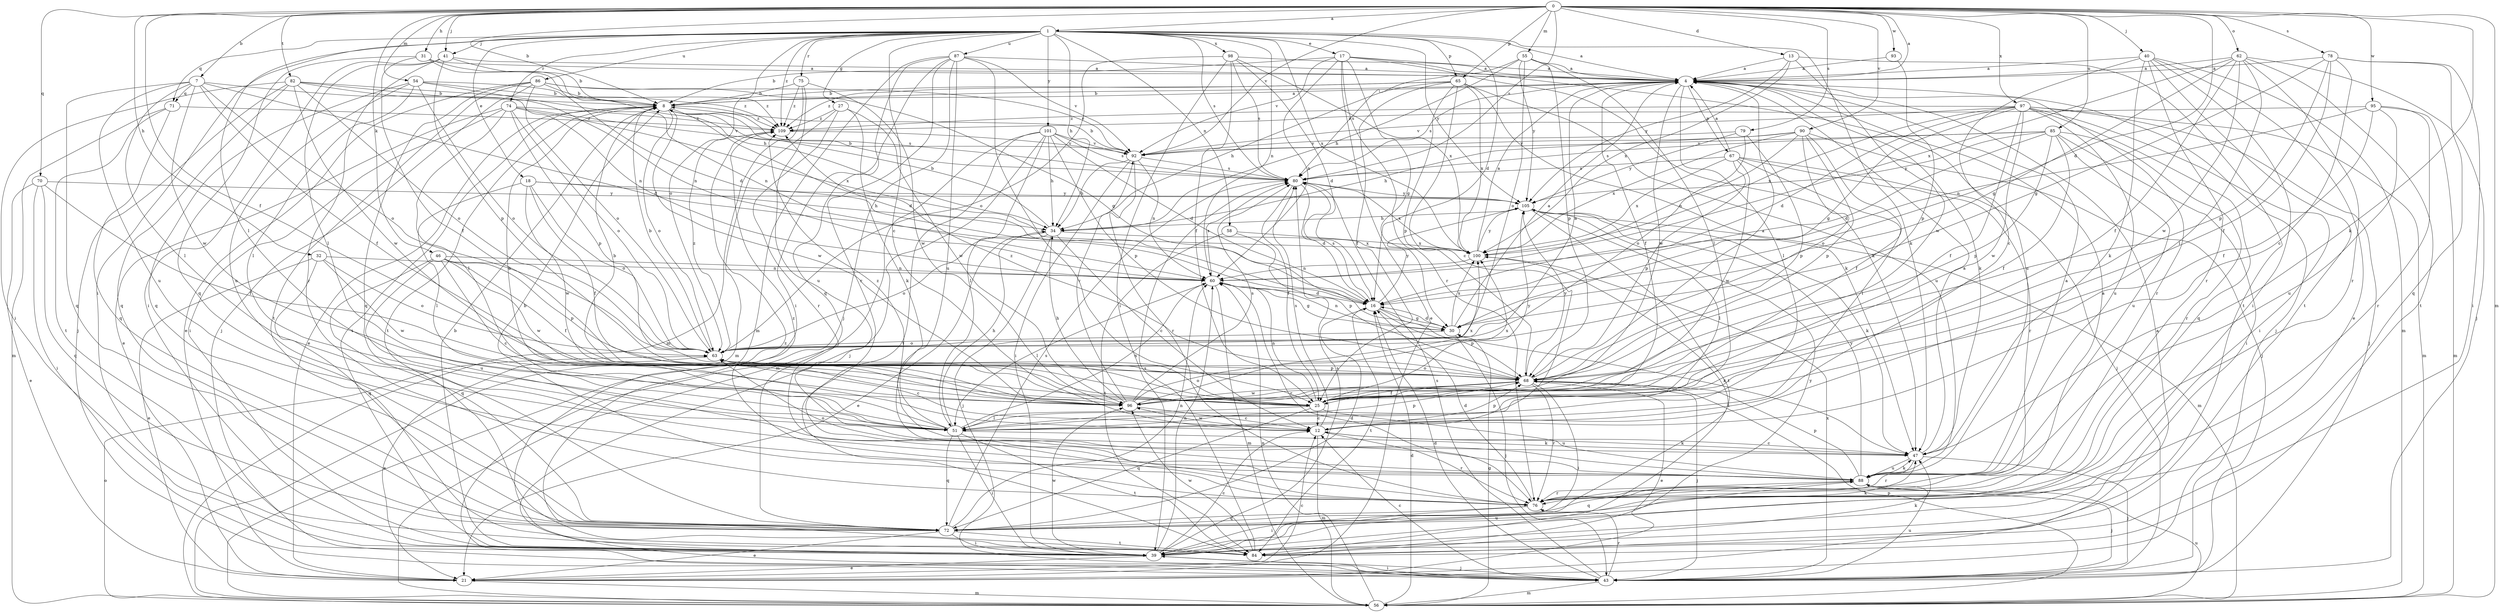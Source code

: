 strict digraph  {
0;
1;
4;
7;
8;
12;
13;
16;
17;
18;
21;
25;
27;
30;
31;
32;
34;
39;
40;
41;
43;
46;
47;
51;
54;
55;
56;
58;
60;
62;
63;
65;
67;
68;
70;
71;
72;
74;
75;
76;
78;
79;
80;
82;
84;
85;
86;
87;
88;
90;
92;
93;
95;
96;
97;
98;
100;
101;
105;
109;
0 -> 1  [label=a];
0 -> 4  [label=a];
0 -> 7  [label=b];
0 -> 8  [label=b];
0 -> 13  [label=d];
0 -> 16  [label=d];
0 -> 25  [label=f];
0 -> 31  [label=h];
0 -> 32  [label=h];
0 -> 40  [label=j];
0 -> 41  [label=j];
0 -> 46  [label=k];
0 -> 47  [label=k];
0 -> 54  [label=m];
0 -> 55  [label=m];
0 -> 56  [label=m];
0 -> 62  [label=o];
0 -> 65  [label=p];
0 -> 70  [label=q];
0 -> 78  [label=s];
0 -> 79  [label=s];
0 -> 80  [label=s];
0 -> 82  [label=t];
0 -> 85  [label=u];
0 -> 90  [label=v];
0 -> 92  [label=v];
0 -> 93  [label=w];
0 -> 95  [label=w];
0 -> 97  [label=x];
1 -> 4  [label=a];
1 -> 12  [label=c];
1 -> 16  [label=d];
1 -> 17  [label=e];
1 -> 18  [label=e];
1 -> 27  [label=g];
1 -> 34  [label=h];
1 -> 39  [label=i];
1 -> 41  [label=j];
1 -> 47  [label=k];
1 -> 51  [label=l];
1 -> 58  [label=n];
1 -> 60  [label=n];
1 -> 63  [label=o];
1 -> 65  [label=p];
1 -> 71  [label=q];
1 -> 74  [label=r];
1 -> 75  [label=r];
1 -> 80  [label=s];
1 -> 86  [label=u];
1 -> 87  [label=u];
1 -> 98  [label=x];
1 -> 100  [label=x];
1 -> 101  [label=y];
1 -> 105  [label=y];
1 -> 109  [label=z];
4 -> 8  [label=b];
4 -> 25  [label=f];
4 -> 43  [label=j];
4 -> 47  [label=k];
4 -> 51  [label=l];
4 -> 67  [label=p];
4 -> 76  [label=r];
4 -> 80  [label=s];
4 -> 96  [label=w];
7 -> 16  [label=d];
7 -> 25  [label=f];
7 -> 51  [label=l];
7 -> 60  [label=n];
7 -> 63  [label=o];
7 -> 71  [label=q];
7 -> 72  [label=q];
7 -> 88  [label=u];
7 -> 96  [label=w];
8 -> 4  [label=a];
8 -> 16  [label=d];
8 -> 21  [label=e];
8 -> 39  [label=i];
8 -> 63  [label=o];
8 -> 80  [label=s];
8 -> 84  [label=t];
8 -> 96  [label=w];
8 -> 109  [label=z];
12 -> 47  [label=k];
12 -> 56  [label=m];
12 -> 68  [label=p];
12 -> 76  [label=r];
12 -> 80  [label=s];
12 -> 96  [label=w];
13 -> 4  [label=a];
13 -> 84  [label=t];
13 -> 96  [label=w];
13 -> 100  [label=x];
13 -> 105  [label=y];
16 -> 30  [label=g];
16 -> 47  [label=k];
16 -> 68  [label=p];
16 -> 80  [label=s];
16 -> 84  [label=t];
16 -> 105  [label=y];
17 -> 4  [label=a];
17 -> 8  [label=b];
17 -> 21  [label=e];
17 -> 30  [label=g];
17 -> 47  [label=k];
17 -> 60  [label=n];
17 -> 76  [label=r];
17 -> 88  [label=u];
17 -> 92  [label=v];
18 -> 25  [label=f];
18 -> 34  [label=h];
18 -> 51  [label=l];
18 -> 63  [label=o];
18 -> 96  [label=w];
18 -> 105  [label=y];
21 -> 4  [label=a];
21 -> 12  [label=c];
21 -> 56  [label=m];
25 -> 12  [label=c];
25 -> 51  [label=l];
25 -> 60  [label=n];
25 -> 63  [label=o];
25 -> 72  [label=q];
25 -> 88  [label=u];
25 -> 100  [label=x];
27 -> 47  [label=k];
27 -> 56  [label=m];
27 -> 76  [label=r];
27 -> 96  [label=w];
27 -> 109  [label=z];
30 -> 4  [label=a];
30 -> 16  [label=d];
30 -> 43  [label=j];
30 -> 60  [label=n];
30 -> 63  [label=o];
30 -> 100  [label=x];
31 -> 4  [label=a];
31 -> 16  [label=d];
31 -> 25  [label=f];
31 -> 34  [label=h];
31 -> 72  [label=q];
32 -> 21  [label=e];
32 -> 60  [label=n];
32 -> 63  [label=o];
32 -> 72  [label=q];
32 -> 96  [label=w];
34 -> 8  [label=b];
34 -> 12  [label=c];
34 -> 21  [label=e];
34 -> 43  [label=j];
34 -> 63  [label=o];
34 -> 100  [label=x];
39 -> 8  [label=b];
39 -> 12  [label=c];
39 -> 21  [label=e];
39 -> 43  [label=j];
39 -> 60  [label=n];
39 -> 80  [label=s];
39 -> 88  [label=u];
39 -> 96  [label=w];
40 -> 4  [label=a];
40 -> 12  [label=c];
40 -> 21  [label=e];
40 -> 39  [label=i];
40 -> 47  [label=k];
40 -> 56  [label=m];
40 -> 76  [label=r];
40 -> 84  [label=t];
41 -> 4  [label=a];
41 -> 8  [label=b];
41 -> 39  [label=i];
41 -> 51  [label=l];
41 -> 68  [label=p];
41 -> 76  [label=r];
43 -> 12  [label=c];
43 -> 16  [label=d];
43 -> 39  [label=i];
43 -> 56  [label=m];
43 -> 76  [label=r];
43 -> 80  [label=s];
43 -> 88  [label=u];
43 -> 100  [label=x];
46 -> 12  [label=c];
46 -> 25  [label=f];
46 -> 60  [label=n];
46 -> 68  [label=p];
46 -> 72  [label=q];
46 -> 88  [label=u];
46 -> 96  [label=w];
47 -> 4  [label=a];
47 -> 12  [label=c];
47 -> 43  [label=j];
47 -> 76  [label=r];
47 -> 88  [label=u];
51 -> 8  [label=b];
51 -> 34  [label=h];
51 -> 39  [label=i];
51 -> 47  [label=k];
51 -> 60  [label=n];
51 -> 68  [label=p];
51 -> 72  [label=q];
51 -> 84  [label=t];
51 -> 109  [label=z];
54 -> 8  [label=b];
54 -> 51  [label=l];
54 -> 60  [label=n];
54 -> 63  [label=o];
54 -> 72  [label=q];
54 -> 88  [label=u];
54 -> 109  [label=z];
55 -> 4  [label=a];
55 -> 34  [label=h];
55 -> 51  [label=l];
55 -> 63  [label=o];
55 -> 68  [label=p];
55 -> 80  [label=s];
55 -> 105  [label=y];
56 -> 16  [label=d];
56 -> 30  [label=g];
56 -> 60  [label=n];
56 -> 63  [label=o];
56 -> 68  [label=p];
56 -> 88  [label=u];
58 -> 68  [label=p];
58 -> 84  [label=t];
58 -> 100  [label=x];
60 -> 16  [label=d];
60 -> 30  [label=g];
60 -> 51  [label=l];
60 -> 56  [label=m];
60 -> 76  [label=r];
60 -> 80  [label=s];
62 -> 4  [label=a];
62 -> 25  [label=f];
62 -> 30  [label=g];
62 -> 43  [label=j];
62 -> 51  [label=l];
62 -> 76  [label=r];
62 -> 84  [label=t];
62 -> 96  [label=w];
62 -> 100  [label=x];
63 -> 4  [label=a];
63 -> 8  [label=b];
63 -> 12  [label=c];
63 -> 21  [label=e];
63 -> 68  [label=p];
63 -> 109  [label=z];
65 -> 8  [label=b];
65 -> 12  [label=c];
65 -> 25  [label=f];
65 -> 34  [label=h];
65 -> 47  [label=k];
65 -> 68  [label=p];
65 -> 88  [label=u];
65 -> 100  [label=x];
65 -> 109  [label=z];
67 -> 4  [label=a];
67 -> 43  [label=j];
67 -> 51  [label=l];
67 -> 68  [label=p];
67 -> 76  [label=r];
67 -> 80  [label=s];
67 -> 96  [label=w];
67 -> 100  [label=x];
68 -> 4  [label=a];
68 -> 21  [label=e];
68 -> 25  [label=f];
68 -> 39  [label=i];
68 -> 43  [label=j];
68 -> 63  [label=o];
68 -> 76  [label=r];
68 -> 96  [label=w];
68 -> 105  [label=y];
68 -> 109  [label=z];
70 -> 21  [label=e];
70 -> 25  [label=f];
70 -> 39  [label=i];
70 -> 72  [label=q];
70 -> 105  [label=y];
71 -> 56  [label=m];
71 -> 72  [label=q];
71 -> 84  [label=t];
71 -> 109  [label=z];
72 -> 16  [label=d];
72 -> 21  [label=e];
72 -> 39  [label=i];
72 -> 47  [label=k];
72 -> 60  [label=n];
72 -> 80  [label=s];
72 -> 84  [label=t];
74 -> 21  [label=e];
74 -> 39  [label=i];
74 -> 51  [label=l];
74 -> 63  [label=o];
74 -> 68  [label=p];
74 -> 92  [label=v];
74 -> 100  [label=x];
74 -> 109  [label=z];
75 -> 8  [label=b];
75 -> 56  [label=m];
75 -> 88  [label=u];
75 -> 96  [label=w];
75 -> 109  [label=z];
76 -> 4  [label=a];
76 -> 8  [label=b];
76 -> 16  [label=d];
76 -> 39  [label=i];
76 -> 72  [label=q];
76 -> 109  [label=z];
78 -> 4  [label=a];
78 -> 12  [label=c];
78 -> 25  [label=f];
78 -> 30  [label=g];
78 -> 39  [label=i];
78 -> 68  [label=p];
78 -> 72  [label=q];
79 -> 63  [label=o];
79 -> 68  [label=p];
79 -> 92  [label=v];
79 -> 105  [label=y];
80 -> 8  [label=b];
80 -> 16  [label=d];
80 -> 25  [label=f];
80 -> 100  [label=x];
80 -> 105  [label=y];
82 -> 8  [label=b];
82 -> 39  [label=i];
82 -> 43  [label=j];
82 -> 60  [label=n];
82 -> 63  [label=o];
82 -> 72  [label=q];
82 -> 96  [label=w];
82 -> 109  [label=z];
84 -> 47  [label=k];
84 -> 80  [label=s];
84 -> 96  [label=w];
84 -> 105  [label=y];
84 -> 109  [label=z];
85 -> 16  [label=d];
85 -> 25  [label=f];
85 -> 39  [label=i];
85 -> 68  [label=p];
85 -> 76  [label=r];
85 -> 80  [label=s];
85 -> 88  [label=u];
85 -> 92  [label=v];
85 -> 105  [label=y];
86 -> 8  [label=b];
86 -> 21  [label=e];
86 -> 30  [label=g];
86 -> 43  [label=j];
86 -> 63  [label=o];
86 -> 72  [label=q];
86 -> 84  [label=t];
86 -> 92  [label=v];
87 -> 4  [label=a];
87 -> 25  [label=f];
87 -> 39  [label=i];
87 -> 43  [label=j];
87 -> 56  [label=m];
87 -> 72  [label=q];
87 -> 76  [label=r];
87 -> 88  [label=u];
87 -> 92  [label=v];
88 -> 4  [label=a];
88 -> 43  [label=j];
88 -> 47  [label=k];
88 -> 63  [label=o];
88 -> 68  [label=p];
88 -> 72  [label=q];
88 -> 76  [label=r];
88 -> 105  [label=y];
90 -> 25  [label=f];
90 -> 34  [label=h];
90 -> 43  [label=j];
90 -> 60  [label=n];
90 -> 63  [label=o];
90 -> 68  [label=p];
90 -> 92  [label=v];
90 -> 100  [label=x];
92 -> 8  [label=b];
92 -> 34  [label=h];
92 -> 39  [label=i];
92 -> 60  [label=n];
92 -> 76  [label=r];
92 -> 80  [label=s];
93 -> 4  [label=a];
93 -> 68  [label=p];
95 -> 25  [label=f];
95 -> 56  [label=m];
95 -> 60  [label=n];
95 -> 76  [label=r];
95 -> 88  [label=u];
95 -> 109  [label=z];
96 -> 8  [label=b];
96 -> 12  [label=c];
96 -> 34  [label=h];
96 -> 80  [label=s];
96 -> 92  [label=v];
96 -> 100  [label=x];
96 -> 105  [label=y];
97 -> 16  [label=d];
97 -> 25  [label=f];
97 -> 30  [label=g];
97 -> 39  [label=i];
97 -> 43  [label=j];
97 -> 56  [label=m];
97 -> 72  [label=q];
97 -> 88  [label=u];
97 -> 92  [label=v];
97 -> 96  [label=w];
97 -> 100  [label=x];
97 -> 109  [label=z];
98 -> 4  [label=a];
98 -> 16  [label=d];
98 -> 25  [label=f];
98 -> 39  [label=i];
98 -> 63  [label=o];
98 -> 80  [label=s];
98 -> 100  [label=x];
100 -> 4  [label=a];
100 -> 39  [label=i];
100 -> 60  [label=n];
100 -> 105  [label=y];
101 -> 16  [label=d];
101 -> 34  [label=h];
101 -> 43  [label=j];
101 -> 51  [label=l];
101 -> 56  [label=m];
101 -> 68  [label=p];
101 -> 80  [label=s];
101 -> 84  [label=t];
101 -> 92  [label=v];
105 -> 34  [label=h];
105 -> 47  [label=k];
105 -> 51  [label=l];
105 -> 56  [label=m];
105 -> 84  [label=t];
109 -> 92  [label=v];
}
